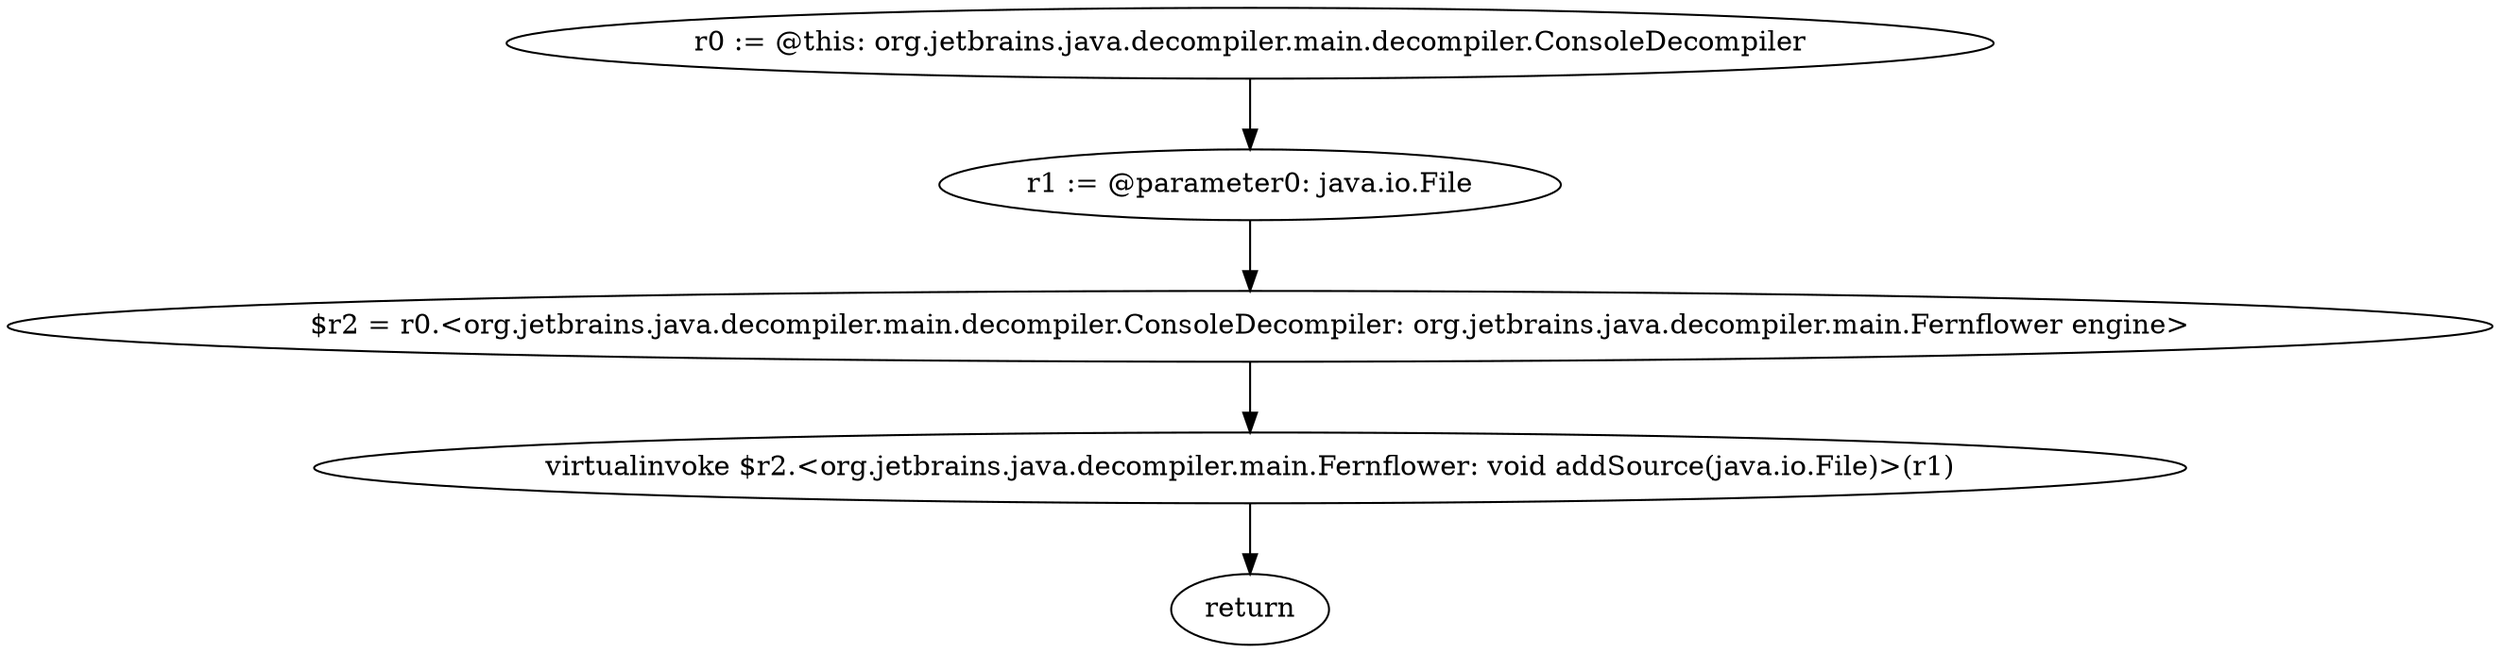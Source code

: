 digraph "unitGraph" {
    "r0 := @this: org.jetbrains.java.decompiler.main.decompiler.ConsoleDecompiler"
    "r1 := @parameter0: java.io.File"
    "$r2 = r0.<org.jetbrains.java.decompiler.main.decompiler.ConsoleDecompiler: org.jetbrains.java.decompiler.main.Fernflower engine>"
    "virtualinvoke $r2.<org.jetbrains.java.decompiler.main.Fernflower: void addSource(java.io.File)>(r1)"
    "return"
    "r0 := @this: org.jetbrains.java.decompiler.main.decompiler.ConsoleDecompiler"->"r1 := @parameter0: java.io.File";
    "r1 := @parameter0: java.io.File"->"$r2 = r0.<org.jetbrains.java.decompiler.main.decompiler.ConsoleDecompiler: org.jetbrains.java.decompiler.main.Fernflower engine>";
    "$r2 = r0.<org.jetbrains.java.decompiler.main.decompiler.ConsoleDecompiler: org.jetbrains.java.decompiler.main.Fernflower engine>"->"virtualinvoke $r2.<org.jetbrains.java.decompiler.main.Fernflower: void addSource(java.io.File)>(r1)";
    "virtualinvoke $r2.<org.jetbrains.java.decompiler.main.Fernflower: void addSource(java.io.File)>(r1)"->"return";
}
